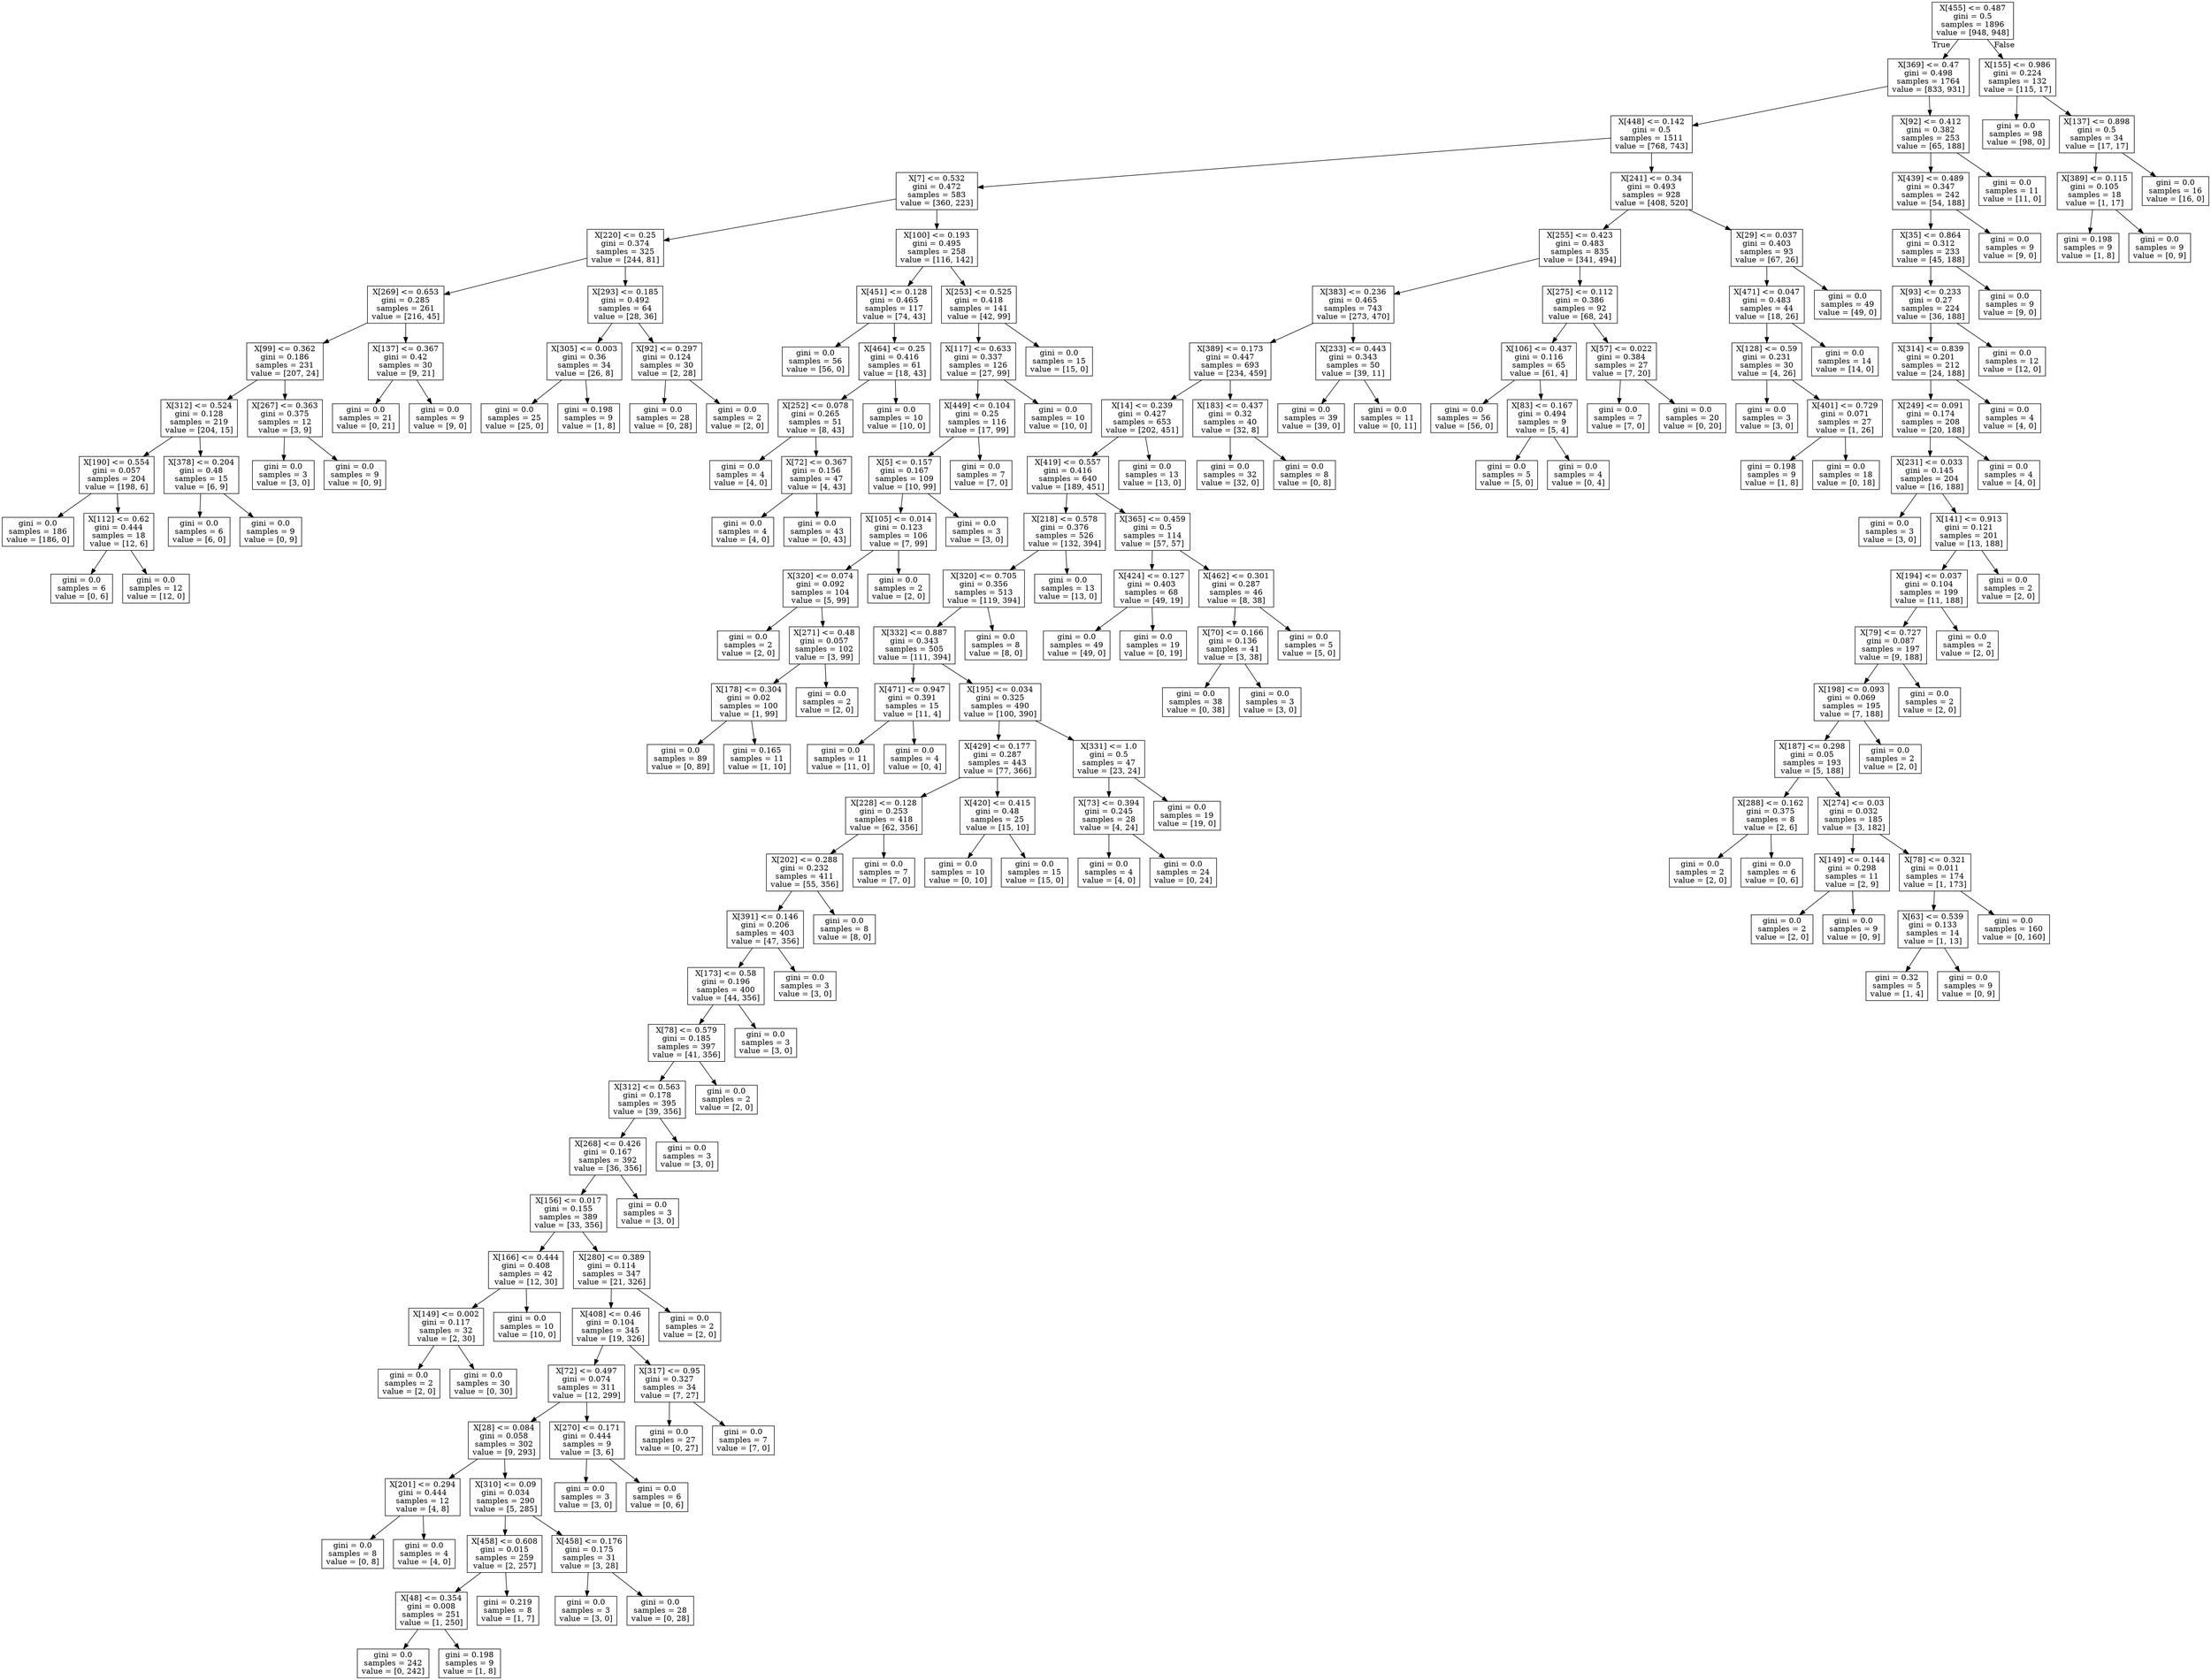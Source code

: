 digraph Tree {
node [shape=box] ;
0 [label="X[455] <= 0.487\ngini = 0.5\nsamples = 1896\nvalue = [948, 948]"] ;
1 [label="X[369] <= 0.47\ngini = 0.498\nsamples = 1764\nvalue = [833, 931]"] ;
0 -> 1 [labeldistance=2.5, labelangle=45, headlabel="True"] ;
2 [label="X[448] <= 0.142\ngini = 0.5\nsamples = 1511\nvalue = [768, 743]"] ;
1 -> 2 ;
3 [label="X[7] <= 0.532\ngini = 0.472\nsamples = 583\nvalue = [360, 223]"] ;
2 -> 3 ;
4 [label="X[220] <= 0.25\ngini = 0.374\nsamples = 325\nvalue = [244, 81]"] ;
3 -> 4 ;
5 [label="X[269] <= 0.653\ngini = 0.285\nsamples = 261\nvalue = [216, 45]"] ;
4 -> 5 ;
6 [label="X[99] <= 0.362\ngini = 0.186\nsamples = 231\nvalue = [207, 24]"] ;
5 -> 6 ;
7 [label="X[312] <= 0.524\ngini = 0.128\nsamples = 219\nvalue = [204, 15]"] ;
6 -> 7 ;
8 [label="X[190] <= 0.554\ngini = 0.057\nsamples = 204\nvalue = [198, 6]"] ;
7 -> 8 ;
9 [label="gini = 0.0\nsamples = 186\nvalue = [186, 0]"] ;
8 -> 9 ;
10 [label="X[112] <= 0.62\ngini = 0.444\nsamples = 18\nvalue = [12, 6]"] ;
8 -> 10 ;
11 [label="gini = 0.0\nsamples = 6\nvalue = [0, 6]"] ;
10 -> 11 ;
12 [label="gini = 0.0\nsamples = 12\nvalue = [12, 0]"] ;
10 -> 12 ;
13 [label="X[378] <= 0.204\ngini = 0.48\nsamples = 15\nvalue = [6, 9]"] ;
7 -> 13 ;
14 [label="gini = 0.0\nsamples = 6\nvalue = [6, 0]"] ;
13 -> 14 ;
15 [label="gini = 0.0\nsamples = 9\nvalue = [0, 9]"] ;
13 -> 15 ;
16 [label="X[267] <= 0.363\ngini = 0.375\nsamples = 12\nvalue = [3, 9]"] ;
6 -> 16 ;
17 [label="gini = 0.0\nsamples = 3\nvalue = [3, 0]"] ;
16 -> 17 ;
18 [label="gini = 0.0\nsamples = 9\nvalue = [0, 9]"] ;
16 -> 18 ;
19 [label="X[137] <= 0.367\ngini = 0.42\nsamples = 30\nvalue = [9, 21]"] ;
5 -> 19 ;
20 [label="gini = 0.0\nsamples = 21\nvalue = [0, 21]"] ;
19 -> 20 ;
21 [label="gini = 0.0\nsamples = 9\nvalue = [9, 0]"] ;
19 -> 21 ;
22 [label="X[293] <= 0.185\ngini = 0.492\nsamples = 64\nvalue = [28, 36]"] ;
4 -> 22 ;
23 [label="X[305] <= 0.003\ngini = 0.36\nsamples = 34\nvalue = [26, 8]"] ;
22 -> 23 ;
24 [label="gini = 0.0\nsamples = 25\nvalue = [25, 0]"] ;
23 -> 24 ;
25 [label="gini = 0.198\nsamples = 9\nvalue = [1, 8]"] ;
23 -> 25 ;
26 [label="X[92] <= 0.297\ngini = 0.124\nsamples = 30\nvalue = [2, 28]"] ;
22 -> 26 ;
27 [label="gini = 0.0\nsamples = 28\nvalue = [0, 28]"] ;
26 -> 27 ;
28 [label="gini = 0.0\nsamples = 2\nvalue = [2, 0]"] ;
26 -> 28 ;
29 [label="X[100] <= 0.193\ngini = 0.495\nsamples = 258\nvalue = [116, 142]"] ;
3 -> 29 ;
30 [label="X[451] <= 0.128\ngini = 0.465\nsamples = 117\nvalue = [74, 43]"] ;
29 -> 30 ;
31 [label="gini = 0.0\nsamples = 56\nvalue = [56, 0]"] ;
30 -> 31 ;
32 [label="X[464] <= 0.25\ngini = 0.416\nsamples = 61\nvalue = [18, 43]"] ;
30 -> 32 ;
33 [label="X[252] <= 0.078\ngini = 0.265\nsamples = 51\nvalue = [8, 43]"] ;
32 -> 33 ;
34 [label="gini = 0.0\nsamples = 4\nvalue = [4, 0]"] ;
33 -> 34 ;
35 [label="X[72] <= 0.367\ngini = 0.156\nsamples = 47\nvalue = [4, 43]"] ;
33 -> 35 ;
36 [label="gini = 0.0\nsamples = 4\nvalue = [4, 0]"] ;
35 -> 36 ;
37 [label="gini = 0.0\nsamples = 43\nvalue = [0, 43]"] ;
35 -> 37 ;
38 [label="gini = 0.0\nsamples = 10\nvalue = [10, 0]"] ;
32 -> 38 ;
39 [label="X[253] <= 0.525\ngini = 0.418\nsamples = 141\nvalue = [42, 99]"] ;
29 -> 39 ;
40 [label="X[117] <= 0.633\ngini = 0.337\nsamples = 126\nvalue = [27, 99]"] ;
39 -> 40 ;
41 [label="X[449] <= 0.104\ngini = 0.25\nsamples = 116\nvalue = [17, 99]"] ;
40 -> 41 ;
42 [label="X[5] <= 0.157\ngini = 0.167\nsamples = 109\nvalue = [10, 99]"] ;
41 -> 42 ;
43 [label="X[105] <= 0.014\ngini = 0.123\nsamples = 106\nvalue = [7, 99]"] ;
42 -> 43 ;
44 [label="X[320] <= 0.074\ngini = 0.092\nsamples = 104\nvalue = [5, 99]"] ;
43 -> 44 ;
45 [label="gini = 0.0\nsamples = 2\nvalue = [2, 0]"] ;
44 -> 45 ;
46 [label="X[271] <= 0.48\ngini = 0.057\nsamples = 102\nvalue = [3, 99]"] ;
44 -> 46 ;
47 [label="X[178] <= 0.304\ngini = 0.02\nsamples = 100\nvalue = [1, 99]"] ;
46 -> 47 ;
48 [label="gini = 0.0\nsamples = 89\nvalue = [0, 89]"] ;
47 -> 48 ;
49 [label="gini = 0.165\nsamples = 11\nvalue = [1, 10]"] ;
47 -> 49 ;
50 [label="gini = 0.0\nsamples = 2\nvalue = [2, 0]"] ;
46 -> 50 ;
51 [label="gini = 0.0\nsamples = 2\nvalue = [2, 0]"] ;
43 -> 51 ;
52 [label="gini = 0.0\nsamples = 3\nvalue = [3, 0]"] ;
42 -> 52 ;
53 [label="gini = 0.0\nsamples = 7\nvalue = [7, 0]"] ;
41 -> 53 ;
54 [label="gini = 0.0\nsamples = 10\nvalue = [10, 0]"] ;
40 -> 54 ;
55 [label="gini = 0.0\nsamples = 15\nvalue = [15, 0]"] ;
39 -> 55 ;
56 [label="X[241] <= 0.34\ngini = 0.493\nsamples = 928\nvalue = [408, 520]"] ;
2 -> 56 ;
57 [label="X[255] <= 0.423\ngini = 0.483\nsamples = 835\nvalue = [341, 494]"] ;
56 -> 57 ;
58 [label="X[383] <= 0.236\ngini = 0.465\nsamples = 743\nvalue = [273, 470]"] ;
57 -> 58 ;
59 [label="X[389] <= 0.173\ngini = 0.447\nsamples = 693\nvalue = [234, 459]"] ;
58 -> 59 ;
60 [label="X[14] <= 0.239\ngini = 0.427\nsamples = 653\nvalue = [202, 451]"] ;
59 -> 60 ;
61 [label="X[419] <= 0.557\ngini = 0.416\nsamples = 640\nvalue = [189, 451]"] ;
60 -> 61 ;
62 [label="X[218] <= 0.578\ngini = 0.376\nsamples = 526\nvalue = [132, 394]"] ;
61 -> 62 ;
63 [label="X[320] <= 0.705\ngini = 0.356\nsamples = 513\nvalue = [119, 394]"] ;
62 -> 63 ;
64 [label="X[332] <= 0.887\ngini = 0.343\nsamples = 505\nvalue = [111, 394]"] ;
63 -> 64 ;
65 [label="X[471] <= 0.947\ngini = 0.391\nsamples = 15\nvalue = [11, 4]"] ;
64 -> 65 ;
66 [label="gini = 0.0\nsamples = 11\nvalue = [11, 0]"] ;
65 -> 66 ;
67 [label="gini = 0.0\nsamples = 4\nvalue = [0, 4]"] ;
65 -> 67 ;
68 [label="X[195] <= 0.034\ngini = 0.325\nsamples = 490\nvalue = [100, 390]"] ;
64 -> 68 ;
69 [label="X[429] <= 0.177\ngini = 0.287\nsamples = 443\nvalue = [77, 366]"] ;
68 -> 69 ;
70 [label="X[228] <= 0.128\ngini = 0.253\nsamples = 418\nvalue = [62, 356]"] ;
69 -> 70 ;
71 [label="X[202] <= 0.288\ngini = 0.232\nsamples = 411\nvalue = [55, 356]"] ;
70 -> 71 ;
72 [label="X[391] <= 0.146\ngini = 0.206\nsamples = 403\nvalue = [47, 356]"] ;
71 -> 72 ;
73 [label="X[173] <= 0.58\ngini = 0.196\nsamples = 400\nvalue = [44, 356]"] ;
72 -> 73 ;
74 [label="X[78] <= 0.579\ngini = 0.185\nsamples = 397\nvalue = [41, 356]"] ;
73 -> 74 ;
75 [label="X[312] <= 0.563\ngini = 0.178\nsamples = 395\nvalue = [39, 356]"] ;
74 -> 75 ;
76 [label="X[268] <= 0.426\ngini = 0.167\nsamples = 392\nvalue = [36, 356]"] ;
75 -> 76 ;
77 [label="X[156] <= 0.017\ngini = 0.155\nsamples = 389\nvalue = [33, 356]"] ;
76 -> 77 ;
78 [label="X[166] <= 0.444\ngini = 0.408\nsamples = 42\nvalue = [12, 30]"] ;
77 -> 78 ;
79 [label="X[149] <= 0.002\ngini = 0.117\nsamples = 32\nvalue = [2, 30]"] ;
78 -> 79 ;
80 [label="gini = 0.0\nsamples = 2\nvalue = [2, 0]"] ;
79 -> 80 ;
81 [label="gini = 0.0\nsamples = 30\nvalue = [0, 30]"] ;
79 -> 81 ;
82 [label="gini = 0.0\nsamples = 10\nvalue = [10, 0]"] ;
78 -> 82 ;
83 [label="X[280] <= 0.389\ngini = 0.114\nsamples = 347\nvalue = [21, 326]"] ;
77 -> 83 ;
84 [label="X[408] <= 0.46\ngini = 0.104\nsamples = 345\nvalue = [19, 326]"] ;
83 -> 84 ;
85 [label="X[72] <= 0.497\ngini = 0.074\nsamples = 311\nvalue = [12, 299]"] ;
84 -> 85 ;
86 [label="X[28] <= 0.084\ngini = 0.058\nsamples = 302\nvalue = [9, 293]"] ;
85 -> 86 ;
87 [label="X[201] <= 0.294\ngini = 0.444\nsamples = 12\nvalue = [4, 8]"] ;
86 -> 87 ;
88 [label="gini = 0.0\nsamples = 8\nvalue = [0, 8]"] ;
87 -> 88 ;
89 [label="gini = 0.0\nsamples = 4\nvalue = [4, 0]"] ;
87 -> 89 ;
90 [label="X[310] <= 0.09\ngini = 0.034\nsamples = 290\nvalue = [5, 285]"] ;
86 -> 90 ;
91 [label="X[458] <= 0.608\ngini = 0.015\nsamples = 259\nvalue = [2, 257]"] ;
90 -> 91 ;
92 [label="X[48] <= 0.354\ngini = 0.008\nsamples = 251\nvalue = [1, 250]"] ;
91 -> 92 ;
93 [label="gini = 0.0\nsamples = 242\nvalue = [0, 242]"] ;
92 -> 93 ;
94 [label="gini = 0.198\nsamples = 9\nvalue = [1, 8]"] ;
92 -> 94 ;
95 [label="gini = 0.219\nsamples = 8\nvalue = [1, 7]"] ;
91 -> 95 ;
96 [label="X[458] <= 0.176\ngini = 0.175\nsamples = 31\nvalue = [3, 28]"] ;
90 -> 96 ;
97 [label="gini = 0.0\nsamples = 3\nvalue = [3, 0]"] ;
96 -> 97 ;
98 [label="gini = 0.0\nsamples = 28\nvalue = [0, 28]"] ;
96 -> 98 ;
99 [label="X[270] <= 0.171\ngini = 0.444\nsamples = 9\nvalue = [3, 6]"] ;
85 -> 99 ;
100 [label="gini = 0.0\nsamples = 3\nvalue = [3, 0]"] ;
99 -> 100 ;
101 [label="gini = 0.0\nsamples = 6\nvalue = [0, 6]"] ;
99 -> 101 ;
102 [label="X[317] <= 0.95\ngini = 0.327\nsamples = 34\nvalue = [7, 27]"] ;
84 -> 102 ;
103 [label="gini = 0.0\nsamples = 27\nvalue = [0, 27]"] ;
102 -> 103 ;
104 [label="gini = 0.0\nsamples = 7\nvalue = [7, 0]"] ;
102 -> 104 ;
105 [label="gini = 0.0\nsamples = 2\nvalue = [2, 0]"] ;
83 -> 105 ;
106 [label="gini = 0.0\nsamples = 3\nvalue = [3, 0]"] ;
76 -> 106 ;
107 [label="gini = 0.0\nsamples = 3\nvalue = [3, 0]"] ;
75 -> 107 ;
108 [label="gini = 0.0\nsamples = 2\nvalue = [2, 0]"] ;
74 -> 108 ;
109 [label="gini = 0.0\nsamples = 3\nvalue = [3, 0]"] ;
73 -> 109 ;
110 [label="gini = 0.0\nsamples = 3\nvalue = [3, 0]"] ;
72 -> 110 ;
111 [label="gini = 0.0\nsamples = 8\nvalue = [8, 0]"] ;
71 -> 111 ;
112 [label="gini = 0.0\nsamples = 7\nvalue = [7, 0]"] ;
70 -> 112 ;
113 [label="X[420] <= 0.415\ngini = 0.48\nsamples = 25\nvalue = [15, 10]"] ;
69 -> 113 ;
114 [label="gini = 0.0\nsamples = 10\nvalue = [0, 10]"] ;
113 -> 114 ;
115 [label="gini = 0.0\nsamples = 15\nvalue = [15, 0]"] ;
113 -> 115 ;
116 [label="X[331] <= 1.0\ngini = 0.5\nsamples = 47\nvalue = [23, 24]"] ;
68 -> 116 ;
117 [label="X[73] <= 0.394\ngini = 0.245\nsamples = 28\nvalue = [4, 24]"] ;
116 -> 117 ;
118 [label="gini = 0.0\nsamples = 4\nvalue = [4, 0]"] ;
117 -> 118 ;
119 [label="gini = 0.0\nsamples = 24\nvalue = [0, 24]"] ;
117 -> 119 ;
120 [label="gini = 0.0\nsamples = 19\nvalue = [19, 0]"] ;
116 -> 120 ;
121 [label="gini = 0.0\nsamples = 8\nvalue = [8, 0]"] ;
63 -> 121 ;
122 [label="gini = 0.0\nsamples = 13\nvalue = [13, 0]"] ;
62 -> 122 ;
123 [label="X[365] <= 0.459\ngini = 0.5\nsamples = 114\nvalue = [57, 57]"] ;
61 -> 123 ;
124 [label="X[424] <= 0.127\ngini = 0.403\nsamples = 68\nvalue = [49, 19]"] ;
123 -> 124 ;
125 [label="gini = 0.0\nsamples = 49\nvalue = [49, 0]"] ;
124 -> 125 ;
126 [label="gini = 0.0\nsamples = 19\nvalue = [0, 19]"] ;
124 -> 126 ;
127 [label="X[462] <= 0.301\ngini = 0.287\nsamples = 46\nvalue = [8, 38]"] ;
123 -> 127 ;
128 [label="X[70] <= 0.166\ngini = 0.136\nsamples = 41\nvalue = [3, 38]"] ;
127 -> 128 ;
129 [label="gini = 0.0\nsamples = 38\nvalue = [0, 38]"] ;
128 -> 129 ;
130 [label="gini = 0.0\nsamples = 3\nvalue = [3, 0]"] ;
128 -> 130 ;
131 [label="gini = 0.0\nsamples = 5\nvalue = [5, 0]"] ;
127 -> 131 ;
132 [label="gini = 0.0\nsamples = 13\nvalue = [13, 0]"] ;
60 -> 132 ;
133 [label="X[183] <= 0.437\ngini = 0.32\nsamples = 40\nvalue = [32, 8]"] ;
59 -> 133 ;
134 [label="gini = 0.0\nsamples = 32\nvalue = [32, 0]"] ;
133 -> 134 ;
135 [label="gini = 0.0\nsamples = 8\nvalue = [0, 8]"] ;
133 -> 135 ;
136 [label="X[233] <= 0.443\ngini = 0.343\nsamples = 50\nvalue = [39, 11]"] ;
58 -> 136 ;
137 [label="gini = 0.0\nsamples = 39\nvalue = [39, 0]"] ;
136 -> 137 ;
138 [label="gini = 0.0\nsamples = 11\nvalue = [0, 11]"] ;
136 -> 138 ;
139 [label="X[275] <= 0.112\ngini = 0.386\nsamples = 92\nvalue = [68, 24]"] ;
57 -> 139 ;
140 [label="X[106] <= 0.437\ngini = 0.116\nsamples = 65\nvalue = [61, 4]"] ;
139 -> 140 ;
141 [label="gini = 0.0\nsamples = 56\nvalue = [56, 0]"] ;
140 -> 141 ;
142 [label="X[83] <= 0.167\ngini = 0.494\nsamples = 9\nvalue = [5, 4]"] ;
140 -> 142 ;
143 [label="gini = 0.0\nsamples = 5\nvalue = [5, 0]"] ;
142 -> 143 ;
144 [label="gini = 0.0\nsamples = 4\nvalue = [0, 4]"] ;
142 -> 144 ;
145 [label="X[57] <= 0.022\ngini = 0.384\nsamples = 27\nvalue = [7, 20]"] ;
139 -> 145 ;
146 [label="gini = 0.0\nsamples = 7\nvalue = [7, 0]"] ;
145 -> 146 ;
147 [label="gini = 0.0\nsamples = 20\nvalue = [0, 20]"] ;
145 -> 147 ;
148 [label="X[29] <= 0.037\ngini = 0.403\nsamples = 93\nvalue = [67, 26]"] ;
56 -> 148 ;
149 [label="X[471] <= 0.047\ngini = 0.483\nsamples = 44\nvalue = [18, 26]"] ;
148 -> 149 ;
150 [label="X[128] <= 0.59\ngini = 0.231\nsamples = 30\nvalue = [4, 26]"] ;
149 -> 150 ;
151 [label="gini = 0.0\nsamples = 3\nvalue = [3, 0]"] ;
150 -> 151 ;
152 [label="X[401] <= 0.729\ngini = 0.071\nsamples = 27\nvalue = [1, 26]"] ;
150 -> 152 ;
153 [label="gini = 0.198\nsamples = 9\nvalue = [1, 8]"] ;
152 -> 153 ;
154 [label="gini = 0.0\nsamples = 18\nvalue = [0, 18]"] ;
152 -> 154 ;
155 [label="gini = 0.0\nsamples = 14\nvalue = [14, 0]"] ;
149 -> 155 ;
156 [label="gini = 0.0\nsamples = 49\nvalue = [49, 0]"] ;
148 -> 156 ;
157 [label="X[92] <= 0.412\ngini = 0.382\nsamples = 253\nvalue = [65, 188]"] ;
1 -> 157 ;
158 [label="X[439] <= 0.489\ngini = 0.347\nsamples = 242\nvalue = [54, 188]"] ;
157 -> 158 ;
159 [label="X[35] <= 0.864\ngini = 0.312\nsamples = 233\nvalue = [45, 188]"] ;
158 -> 159 ;
160 [label="X[93] <= 0.233\ngini = 0.27\nsamples = 224\nvalue = [36, 188]"] ;
159 -> 160 ;
161 [label="X[314] <= 0.839\ngini = 0.201\nsamples = 212\nvalue = [24, 188]"] ;
160 -> 161 ;
162 [label="X[249] <= 0.091\ngini = 0.174\nsamples = 208\nvalue = [20, 188]"] ;
161 -> 162 ;
163 [label="X[231] <= 0.033\ngini = 0.145\nsamples = 204\nvalue = [16, 188]"] ;
162 -> 163 ;
164 [label="gini = 0.0\nsamples = 3\nvalue = [3, 0]"] ;
163 -> 164 ;
165 [label="X[141] <= 0.913\ngini = 0.121\nsamples = 201\nvalue = [13, 188]"] ;
163 -> 165 ;
166 [label="X[194] <= 0.037\ngini = 0.104\nsamples = 199\nvalue = [11, 188]"] ;
165 -> 166 ;
167 [label="X[79] <= 0.727\ngini = 0.087\nsamples = 197\nvalue = [9, 188]"] ;
166 -> 167 ;
168 [label="X[198] <= 0.093\ngini = 0.069\nsamples = 195\nvalue = [7, 188]"] ;
167 -> 168 ;
169 [label="X[187] <= 0.298\ngini = 0.05\nsamples = 193\nvalue = [5, 188]"] ;
168 -> 169 ;
170 [label="X[288] <= 0.162\ngini = 0.375\nsamples = 8\nvalue = [2, 6]"] ;
169 -> 170 ;
171 [label="gini = 0.0\nsamples = 2\nvalue = [2, 0]"] ;
170 -> 171 ;
172 [label="gini = 0.0\nsamples = 6\nvalue = [0, 6]"] ;
170 -> 172 ;
173 [label="X[274] <= 0.03\ngini = 0.032\nsamples = 185\nvalue = [3, 182]"] ;
169 -> 173 ;
174 [label="X[149] <= 0.144\ngini = 0.298\nsamples = 11\nvalue = [2, 9]"] ;
173 -> 174 ;
175 [label="gini = 0.0\nsamples = 2\nvalue = [2, 0]"] ;
174 -> 175 ;
176 [label="gini = 0.0\nsamples = 9\nvalue = [0, 9]"] ;
174 -> 176 ;
177 [label="X[78] <= 0.321\ngini = 0.011\nsamples = 174\nvalue = [1, 173]"] ;
173 -> 177 ;
178 [label="X[63] <= 0.539\ngini = 0.133\nsamples = 14\nvalue = [1, 13]"] ;
177 -> 178 ;
179 [label="gini = 0.32\nsamples = 5\nvalue = [1, 4]"] ;
178 -> 179 ;
180 [label="gini = 0.0\nsamples = 9\nvalue = [0, 9]"] ;
178 -> 180 ;
181 [label="gini = 0.0\nsamples = 160\nvalue = [0, 160]"] ;
177 -> 181 ;
182 [label="gini = 0.0\nsamples = 2\nvalue = [2, 0]"] ;
168 -> 182 ;
183 [label="gini = 0.0\nsamples = 2\nvalue = [2, 0]"] ;
167 -> 183 ;
184 [label="gini = 0.0\nsamples = 2\nvalue = [2, 0]"] ;
166 -> 184 ;
185 [label="gini = 0.0\nsamples = 2\nvalue = [2, 0]"] ;
165 -> 185 ;
186 [label="gini = 0.0\nsamples = 4\nvalue = [4, 0]"] ;
162 -> 186 ;
187 [label="gini = 0.0\nsamples = 4\nvalue = [4, 0]"] ;
161 -> 187 ;
188 [label="gini = 0.0\nsamples = 12\nvalue = [12, 0]"] ;
160 -> 188 ;
189 [label="gini = 0.0\nsamples = 9\nvalue = [9, 0]"] ;
159 -> 189 ;
190 [label="gini = 0.0\nsamples = 9\nvalue = [9, 0]"] ;
158 -> 190 ;
191 [label="gini = 0.0\nsamples = 11\nvalue = [11, 0]"] ;
157 -> 191 ;
192 [label="X[155] <= 0.986\ngini = 0.224\nsamples = 132\nvalue = [115, 17]"] ;
0 -> 192 [labeldistance=2.5, labelangle=-45, headlabel="False"] ;
193 [label="gini = 0.0\nsamples = 98\nvalue = [98, 0]"] ;
192 -> 193 ;
194 [label="X[137] <= 0.898\ngini = 0.5\nsamples = 34\nvalue = [17, 17]"] ;
192 -> 194 ;
195 [label="X[389] <= 0.115\ngini = 0.105\nsamples = 18\nvalue = [1, 17]"] ;
194 -> 195 ;
196 [label="gini = 0.198\nsamples = 9\nvalue = [1, 8]"] ;
195 -> 196 ;
197 [label="gini = 0.0\nsamples = 9\nvalue = [0, 9]"] ;
195 -> 197 ;
198 [label="gini = 0.0\nsamples = 16\nvalue = [16, 0]"] ;
194 -> 198 ;
}